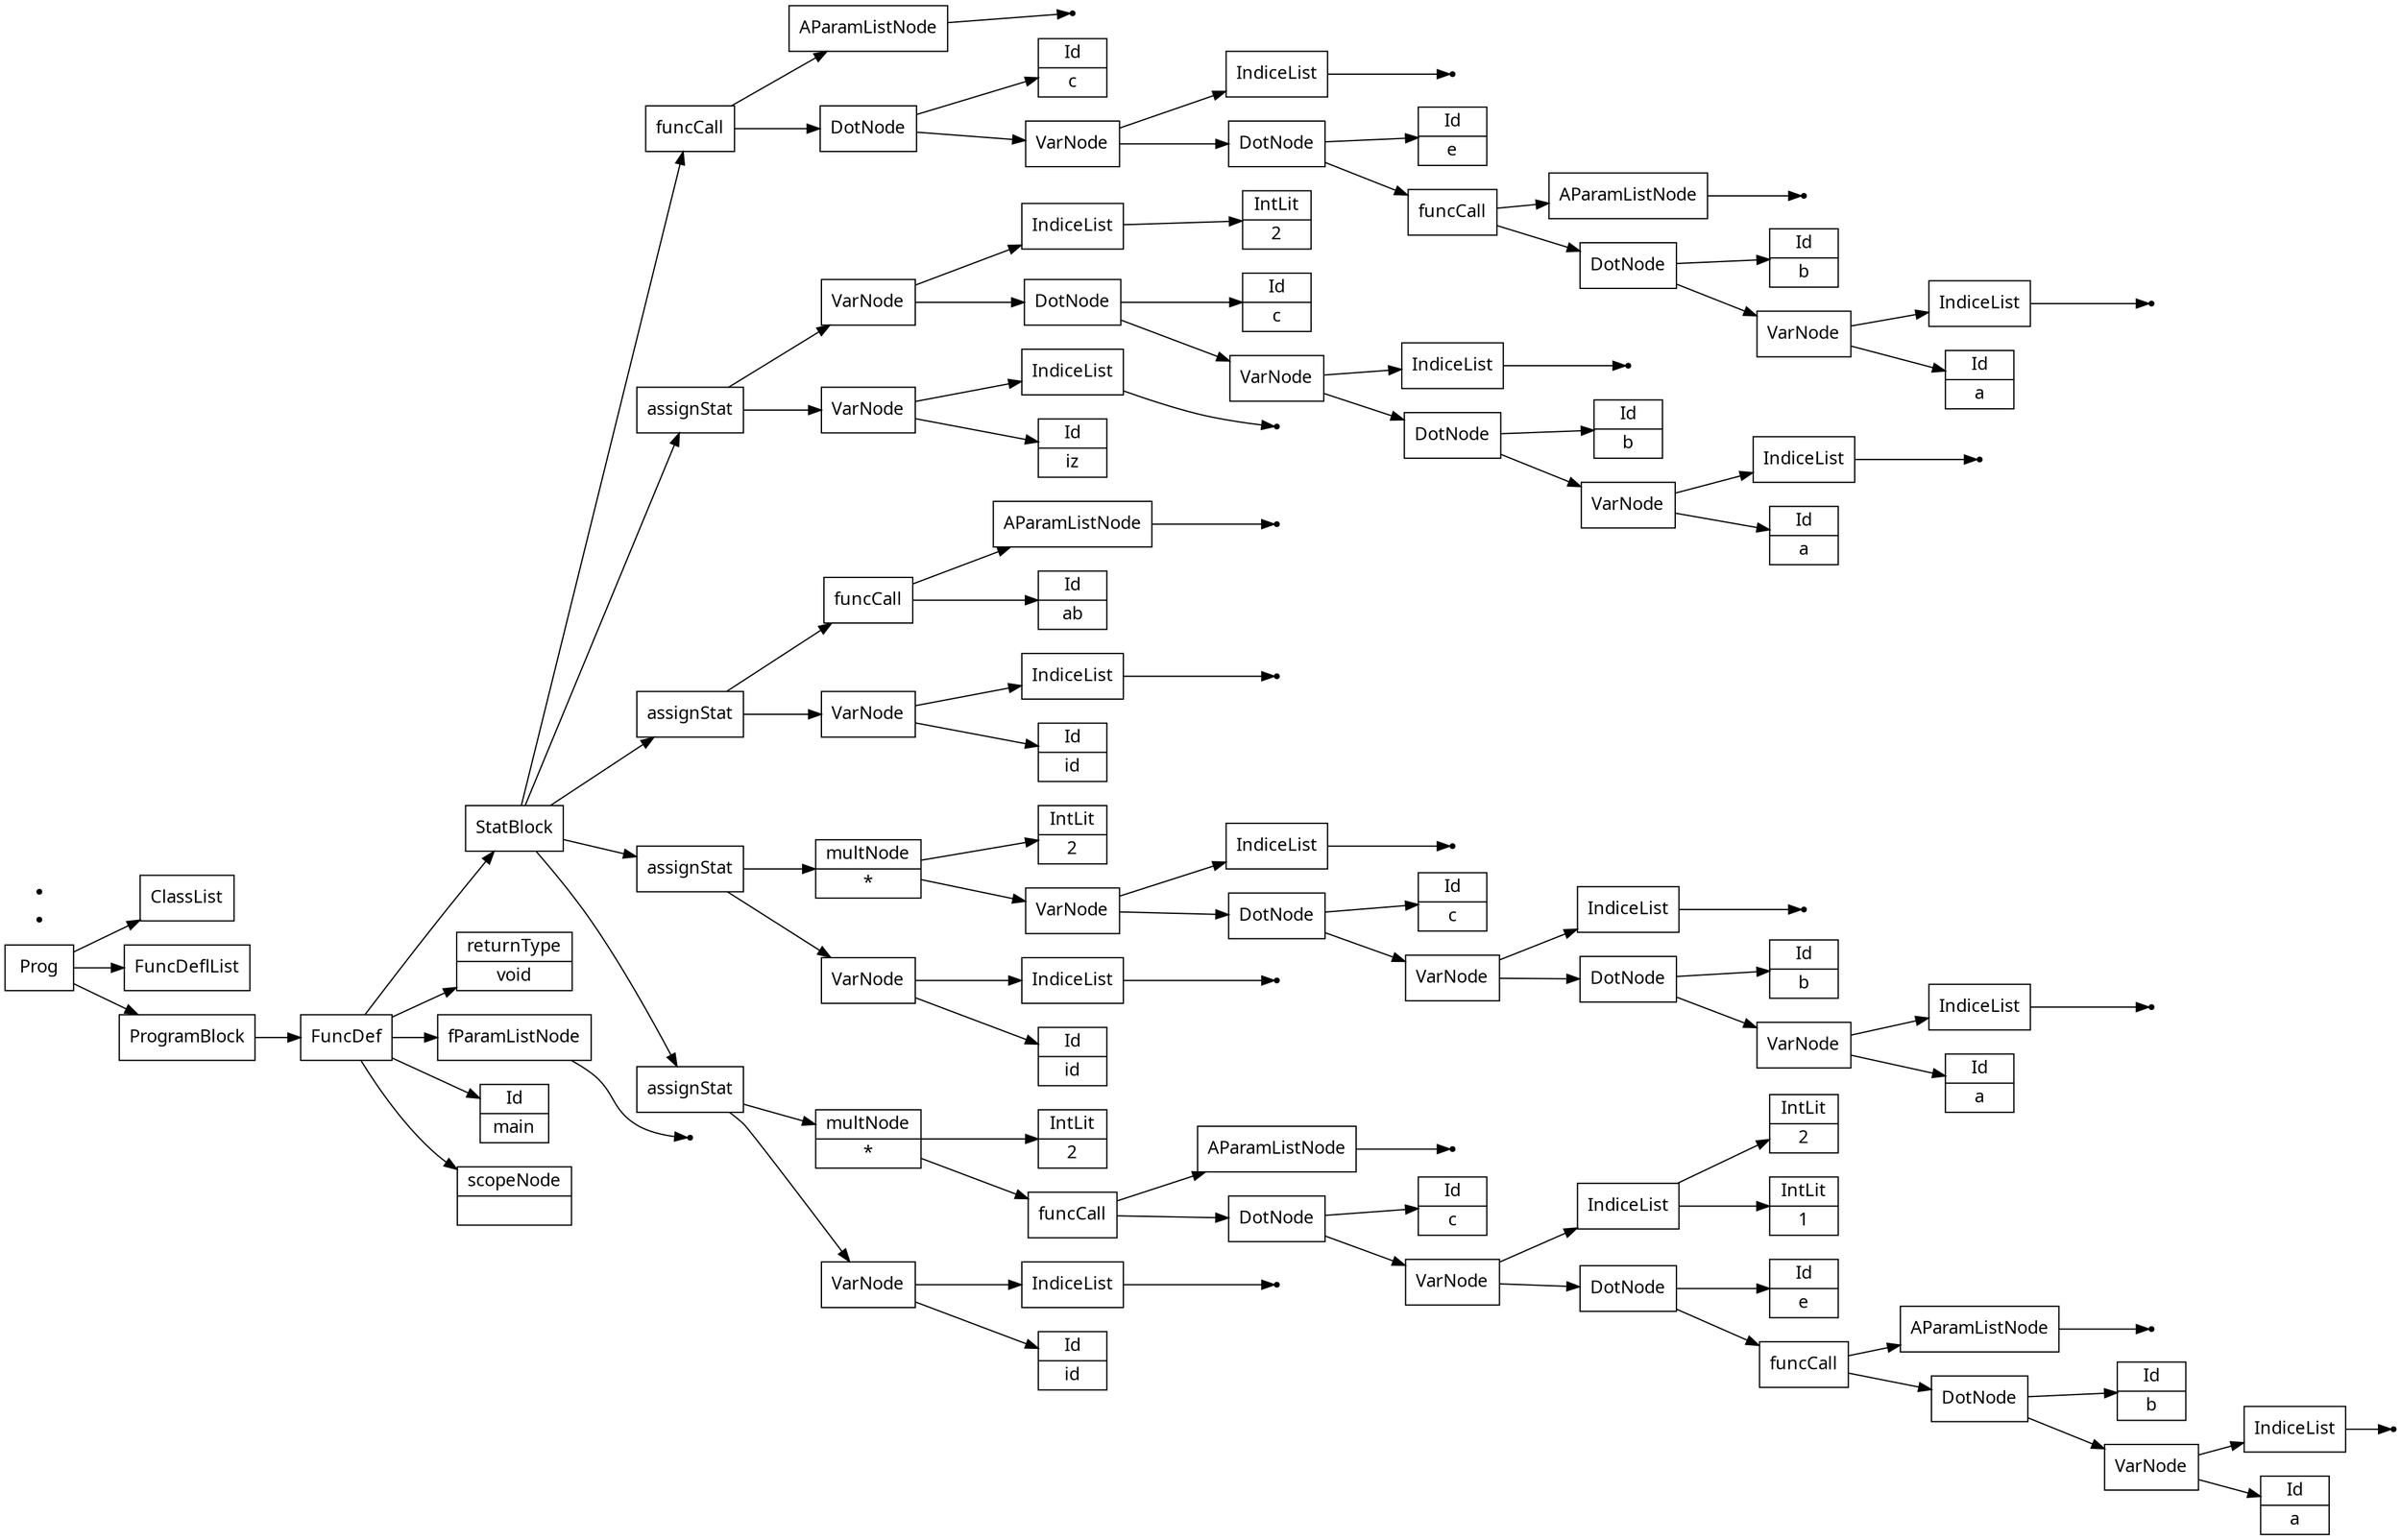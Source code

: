 digraph AST {
node [shape=record];
 node [fontname=Sans];charset="UTF-8" splines=true splines=spline rankdir =LR ordering="out"
1[label="scopeNode| "];
none3[shape="point"];
4[label="fParamListNode"];
4->none3;
5[label="returnType|void"];
7[label="Id|id"];
none9[shape="point"];
10[label="IndiceList"];
10->none9;
11[label="VarNode"];
11->10;
11->7;
12[label="Id|a"];
none14[shape="point"];
15[label="IndiceList"];
15->none14;
16[label="VarNode"];
16->15;
16->12;
17[label="Id|b"];
18[label="DotNode"];
18->17;
18->16;
none20[shape="point"];
21[label="AParamListNode"];
21->none20;
22[label="funcCall"];
22->21;
22->18;
23[label="Id|e"];
24[label="DotNode"];
24->23;
24->22;
26[label="IntLit|1"];
27[label="IntLit|2"];
28[label="IndiceList"];
28->27;
28->26;
29[label="VarNode"];
29->28;
29->24;
30[label="Id|c"];
31[label="DotNode"];
31->30;
31->29;
none33[shape="point"];
34[label="AParamListNode"];
34->none33;
35[label="funcCall"];
35->34;
35->31;
36[label="multNode|*"];
37[label="IntLit|2"];
36->37;
36->35;
38[label="assignStat"];
38->36;
38->11;
39[label="Id|id"];
none41[shape="point"];
42[label="IndiceList"];
42->none41;
43[label="VarNode"];
43->42;
43->39;
44[label="Id|a"];
none46[shape="point"];
47[label="IndiceList"];
47->none46;
48[label="VarNode"];
48->47;
48->44;
49[label="Id|b"];
50[label="DotNode"];
50->49;
50->48;
none52[shape="point"];
53[label="IndiceList"];
53->none52;
54[label="VarNode"];
54->53;
54->50;
55[label="Id|c"];
56[label="DotNode"];
56->55;
56->54;
none58[shape="point"];
59[label="IndiceList"];
59->none58;
60[label="VarNode"];
60->59;
60->56;
61[label="multNode|*"];
62[label="IntLit|2"];
61->62;
61->60;
63[label="assignStat"];
63->61;
63->43;
64[label="Id|id"];
none66[shape="point"];
67[label="IndiceList"];
67->none66;
68[label="VarNode"];
68->67;
68->64;
69[label="Id|ab"];
none71[shape="point"];
72[label="AParamListNode"];
72->none71;
73[label="funcCall"];
73->72;
73->69;
74[label="assignStat"];
74->73;
74->68;
75[label="Id|iz"];
none77[shape="point"];
78[label="IndiceList"];
78->none77;
79[label="VarNode"];
79->78;
79->75;
80[label="Id|a"];
none82[shape="point"];
83[label="IndiceList"];
83->none82;
84[label="VarNode"];
84->83;
84->80;
85[label="Id|b"];
86[label="DotNode"];
86->85;
86->84;
none88[shape="point"];
89[label="IndiceList"];
89->none88;
90[label="VarNode"];
90->89;
90->86;
91[label="Id|c"];
92[label="DotNode"];
92->91;
92->90;
94[label="IntLit|2"];
95[label="IndiceList"];
95->94;
96[label="VarNode"];
96->95;
96->92;
97[label="assignStat"];
97->96;
97->79;
98[label="Id|a"];
none100[shape="point"];
101[label="IndiceList"];
101->none100;
102[label="VarNode"];
102->101;
102->98;
103[label="Id|b"];
104[label="DotNode"];
104->103;
104->102;
none106[shape="point"];
107[label="AParamListNode"];
107->none106;
108[label="funcCall"];
108->107;
108->104;
109[label="Id|e"];
110[label="DotNode"];
110->109;
110->108;
none112[shape="point"];
113[label="IndiceList"];
113->none112;
114[label="VarNode"];
114->113;
114->110;
115[label="Id|c"];
116[label="DotNode"];
116->115;
116->114;
none118[shape="point"];
119[label="AParamListNode"];
119->none118;
120[label="funcCall"];
120->119;
120->116;
121[label="StatBlock"];
121->120;
121->97;
121->74;
121->63;
121->38;
122[label="FuncDef"];
0[label="Id|main"];
122->121;
122->5;
122->4;
122->0;
122->1;
123[label="ClassList"];
124[label="FuncDeflList"];
125[label="Prog"];
126[label="ProgramBlock"];
126->122;
none127[shape="point"];
none128[shape="point"];
125->123;
125->124;
125->126;
}